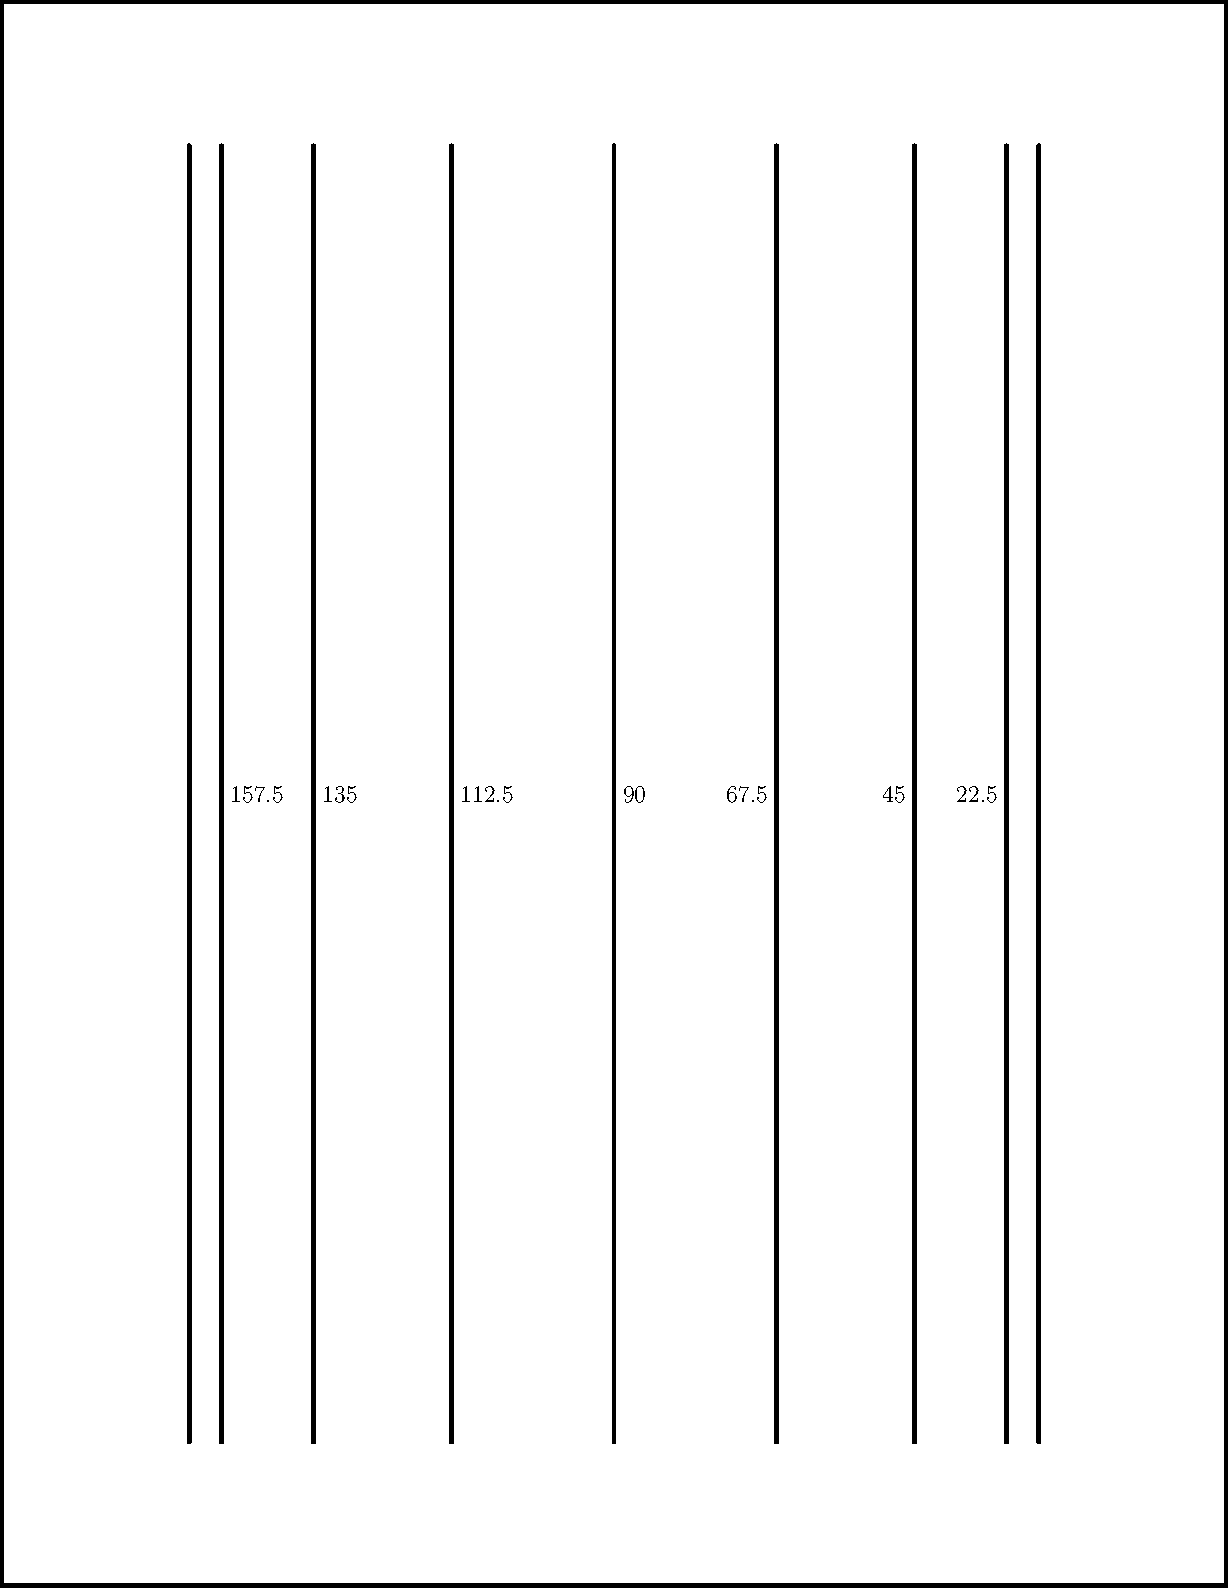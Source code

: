 /*-*- mode: indented-text; tab-width: 2; -*-*/
/*
  The graduations for a Stern-Gerlach Beads box.
*/

/*
  This is free and unencumbered software released into the public domain.

  Anyone is free to copy, modify, publish, use, compile, sell, or
  distribute this software, either in source code form or as a compiled
  binary, for any purpose, commercial or non-commercial, and by any
  means.

  In jurisdictions that recognize copyright laws, the author or authors
  of this software dedicate any and all copyright interest in the
  software to the public domain. We make this dedication for the benefit
  of the public at large and to the detriment of our heirs and
  successors. We intend this dedication to be an overt act of
  relinquishment in perpetuity of all present and future rights to this
  software under copyright law.

  THE SOFTWARE IS PROVIDED "AS IS", WITHOUT WARRANTY OF ANY KIND,
  EXPRESS OR IMPLIED, INCLUDING BUT NOT LIMITED TO THE WARRANTIES OF
  MERCHANTABILITY, FITNESS FOR A PARTICULAR PURPOSE AND NONINFRINGEMENT.
  IN NO EVENT SHALL THE AUTHORS BE LIABLE FOR ANY CLAIM, DAMAGES OR
  OTHER LIABILITY, WHETHER IN AN ACTION OF CONTRACT, TORT OR OTHERWISE,
  ARISING FROM, OUT OF OR IN CONNECTION WITH THE SOFTWARE OR THE USE OR
  OTHER DEALINGS IN THE SOFTWARE.
*/

real box_width = 5.9;           /* Change this to fit your box. */

defaultpen(linewidth(2bp));

real bigpt = 1/72;
real width = 8.5;               /* For U.S. letter. */
real height = 11.0;             /* For U.S. letter. */
real diameter = box_width;

draw((0,0)--(width/bigpt,0));
draw((0,0)--(0,height/bigpt));
draw((width/bigpt,0)--(width/bigpt,height/bigpt));
draw((0,height/bigpt)--(width/bigpt,height/bigpt));

real[] deg = { 0.0, 22.5, 45.0, 67.5, 90.0, 112.5, 135.0, 157.5, 180.0 };
for (real d : deg)
  {
    real theta = (pi/180) * d;
    real x = (width - (width - diameter)/2 - diameter * (sin (theta / 2) ** 2)) / bigpt;
    draw((x, 1/bigpt)--(x, (height - 1)/bigpt));
    if (d != 0.0 && d != 180.0)
      {
        if (d < 90.0)
          label("$" + (string) d + "$", (x, height/(2*bigpt)), left);
        else
          label("$" + (string) d + "$", (x, height/(2*bigpt)), right);
      }
  }
